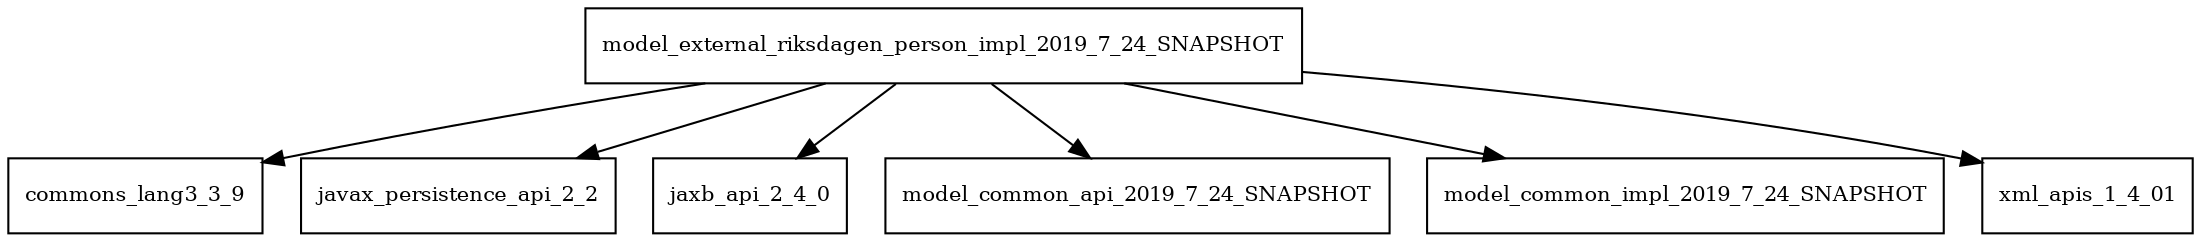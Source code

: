digraph model_external_riksdagen_person_impl_2019_7_24_SNAPSHOT_dependencies {
  node [shape = box, fontsize=10.0];
  model_external_riksdagen_person_impl_2019_7_24_SNAPSHOT -> commons_lang3_3_9;
  model_external_riksdagen_person_impl_2019_7_24_SNAPSHOT -> javax_persistence_api_2_2;
  model_external_riksdagen_person_impl_2019_7_24_SNAPSHOT -> jaxb_api_2_4_0;
  model_external_riksdagen_person_impl_2019_7_24_SNAPSHOT -> model_common_api_2019_7_24_SNAPSHOT;
  model_external_riksdagen_person_impl_2019_7_24_SNAPSHOT -> model_common_impl_2019_7_24_SNAPSHOT;
  model_external_riksdagen_person_impl_2019_7_24_SNAPSHOT -> xml_apis_1_4_01;
}
